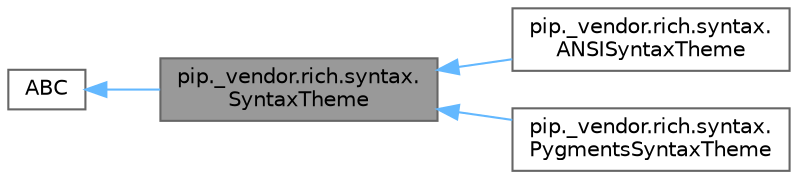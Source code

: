 digraph "pip._vendor.rich.syntax.SyntaxTheme"
{
 // LATEX_PDF_SIZE
  bgcolor="transparent";
  edge [fontname=Helvetica,fontsize=10,labelfontname=Helvetica,labelfontsize=10];
  node [fontname=Helvetica,fontsize=10,shape=box,height=0.2,width=0.4];
  rankdir="LR";
  Node1 [id="Node000001",label="pip._vendor.rich.syntax.\lSyntaxTheme",height=0.2,width=0.4,color="gray40", fillcolor="grey60", style="filled", fontcolor="black",tooltip=" "];
  Node2 -> Node1 [id="edge4_Node000001_Node000002",dir="back",color="steelblue1",style="solid",tooltip=" "];
  Node2 [id="Node000002",label="ABC",height=0.2,width=0.4,color="gray40", fillcolor="white", style="filled",tooltip=" "];
  Node1 -> Node3 [id="edge5_Node000001_Node000003",dir="back",color="steelblue1",style="solid",tooltip=" "];
  Node3 [id="Node000003",label="pip._vendor.rich.syntax.\lANSISyntaxTheme",height=0.2,width=0.4,color="gray40", fillcolor="white", style="filled",URL="$classpip_1_1__vendor_1_1rich_1_1syntax_1_1ANSISyntaxTheme.html",tooltip=" "];
  Node1 -> Node4 [id="edge6_Node000001_Node000004",dir="back",color="steelblue1",style="solid",tooltip=" "];
  Node4 [id="Node000004",label="pip._vendor.rich.syntax.\lPygmentsSyntaxTheme",height=0.2,width=0.4,color="gray40", fillcolor="white", style="filled",URL="$classpip_1_1__vendor_1_1rich_1_1syntax_1_1PygmentsSyntaxTheme.html",tooltip=" "];
}

